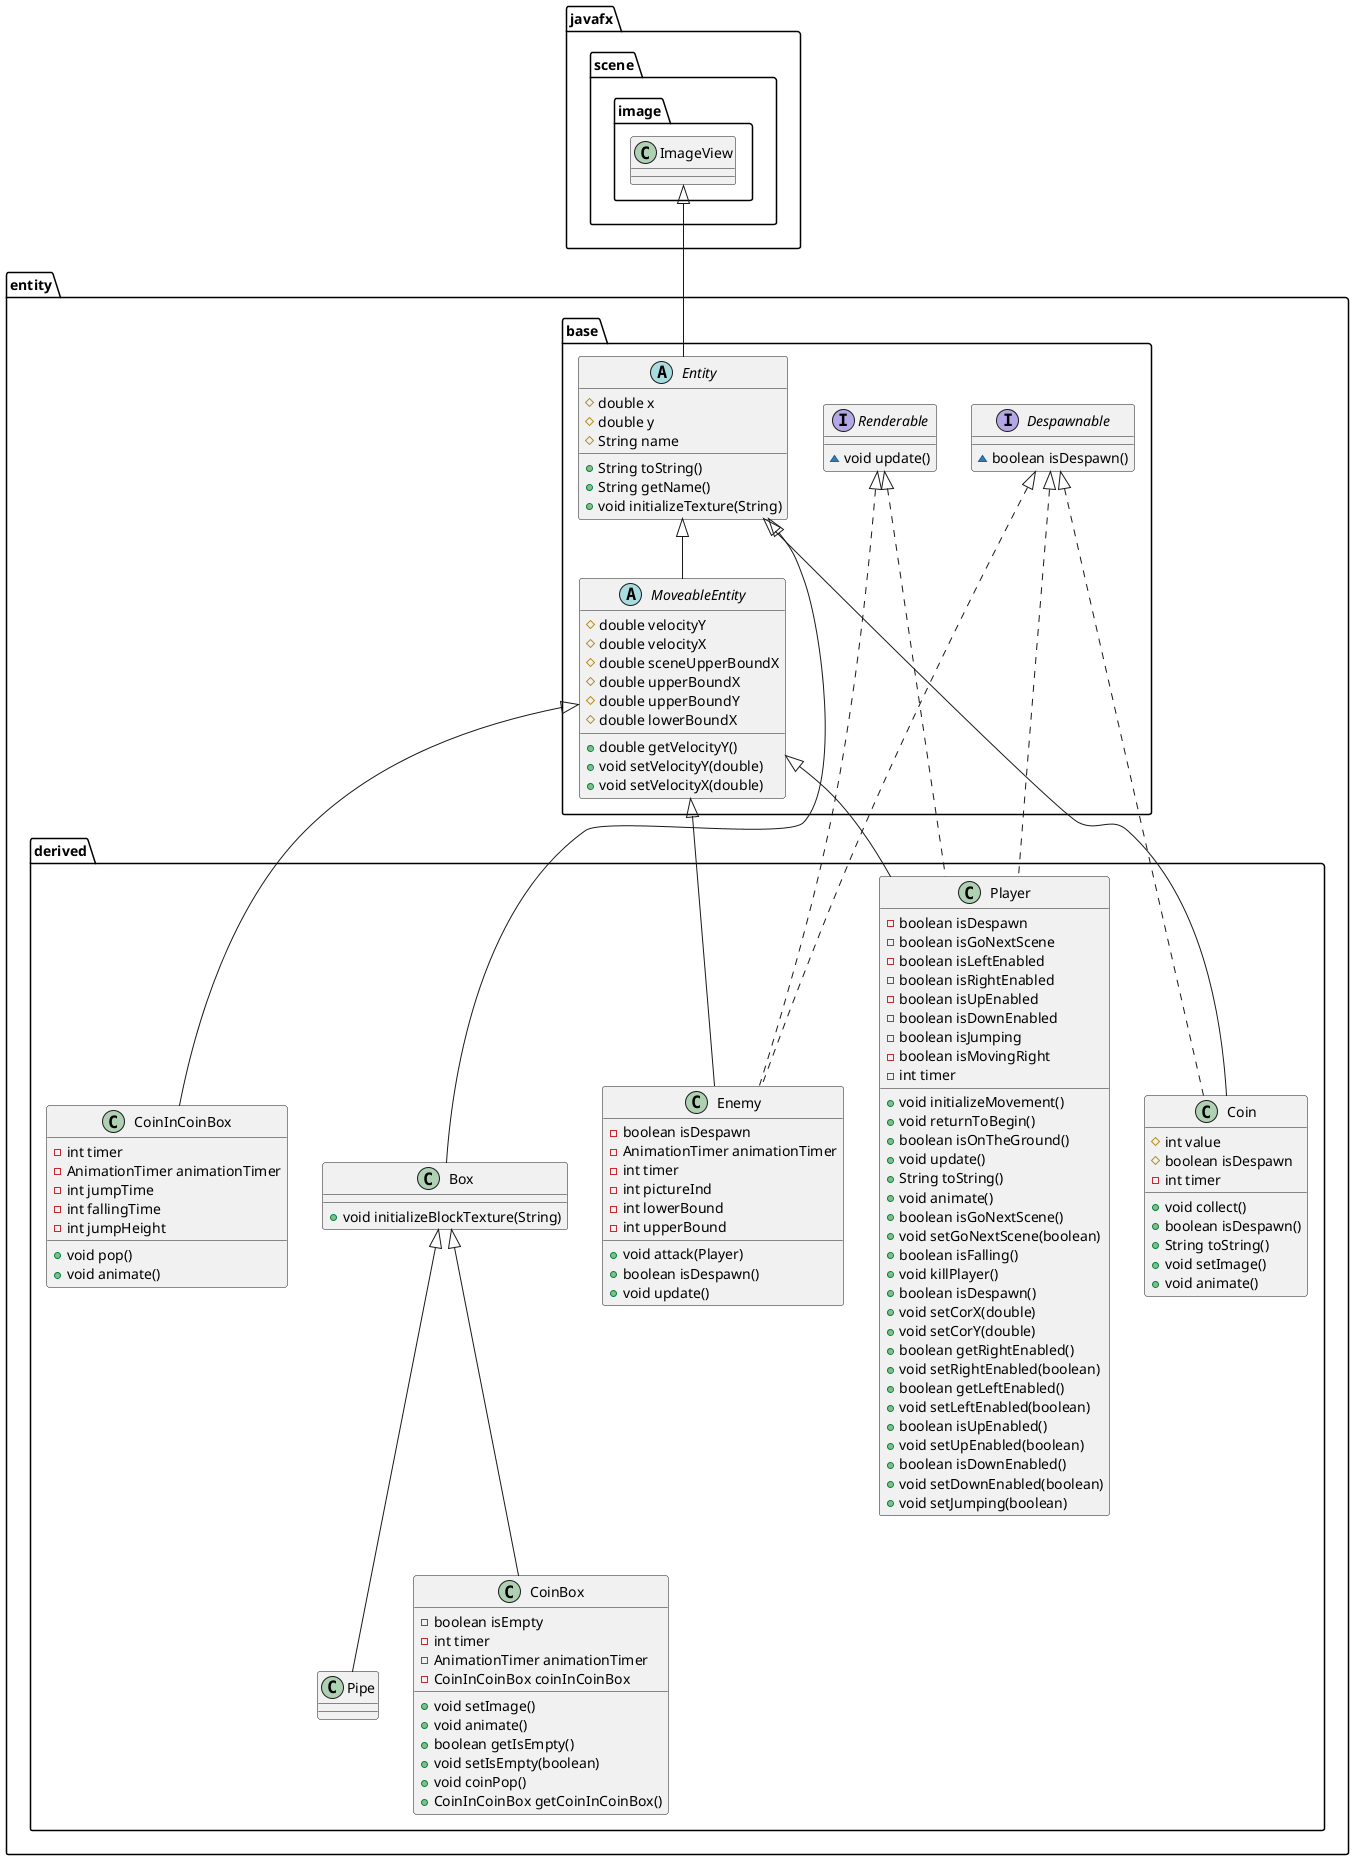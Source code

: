@startuml
abstract class entity.base.Entity {
# double x
# double y
# String name
+ String toString()
+ String getName()
+ void initializeTexture(String)
}
class entity.derived.Box {
+ void initializeBlockTexture(String)
}
interface entity.base.Renderable {
~ void update()
}
class entity.derived.Coin {
# int value
# boolean isDespawn
- int timer
+ void collect()
+ boolean isDespawn()
+ String toString()
+ void setImage()
+ void animate()
}
class entity.derived.Enemy {
- boolean isDespawn
- AnimationTimer animationTimer
- int timer
- int pictureInd
- int lowerBound
- int upperBound
+ void attack(Player)
+ boolean isDespawn()
+ void update()
}
class entity.derived.Player {
- boolean isDespawn
- boolean isGoNextScene
- boolean isLeftEnabled
- boolean isRightEnabled
- boolean isUpEnabled
- boolean isDownEnabled
- boolean isJumping
- boolean isMovingRight
- int timer
+ void initializeMovement()
+ void returnToBegin()
+ boolean isOnTheGround()
+ void update()
+ String toString()
+ void animate()
+ boolean isGoNextScene()
+ void setGoNextScene(boolean)
+ boolean isFalling()
+ void killPlayer()
+ boolean isDespawn()
+ void setCorX(double)
+ void setCorY(double)
+ boolean getRightEnabled()
+ void setRightEnabled(boolean)
+ boolean getLeftEnabled()
+ void setLeftEnabled(boolean)
+ boolean isUpEnabled()
+ void setUpEnabled(boolean)
+ boolean isDownEnabled()
+ void setDownEnabled(boolean)
+ void setJumping(boolean)
}
class entity.derived.CoinInCoinBox {
- int timer
- AnimationTimer animationTimer
- int jumpTime
- int fallingTime
- int jumpHeight
+ void pop()
+ void animate()
}
abstract class entity.base.MoveableEntity {
# double velocityY
# double velocityX
# double sceneUpperBoundX
# double upperBoundX
# double upperBoundY
# double lowerBoundX
+ double getVelocityY()
+ void setVelocityY(double)
+ void setVelocityX(double)
}
interface entity.base.Despawnable {
~ boolean isDespawn()
}
class entity.derived.Pipe {
}
class entity.derived.CoinBox {
- boolean isEmpty
- int timer
- AnimationTimer animationTimer
- CoinInCoinBox coinInCoinBox
+ void setImage()
+ void animate()
+ boolean getIsEmpty()
+ void setIsEmpty(boolean)
+ void coinPop()
+ CoinInCoinBox getCoinInCoinBox()
}


javafx.scene.image.ImageView <|-- entity.base.Entity
entity.base.Entity <|-- entity.derived.Box
entity.base.Despawnable <|.. entity.derived.Coin
entity.base.Entity <|-- entity.derived.Coin
entity.base.Despawnable <|.. entity.derived.Enemy
entity.base.Renderable <|.. entity.derived.Enemy
entity.base.MoveableEntity <|-- entity.derived.Enemy
entity.base.Renderable <|.. entity.derived.Player
entity.base.Despawnable <|.. entity.derived.Player
entity.base.MoveableEntity <|-- entity.derived.Player
entity.base.MoveableEntity <|-- entity.derived.CoinInCoinBox
entity.base.Entity <|-- entity.base.MoveableEntity
entity.derived.Box <|-- entity.derived.Pipe
entity.derived.Box <|-- entity.derived.CoinBox
@enduml